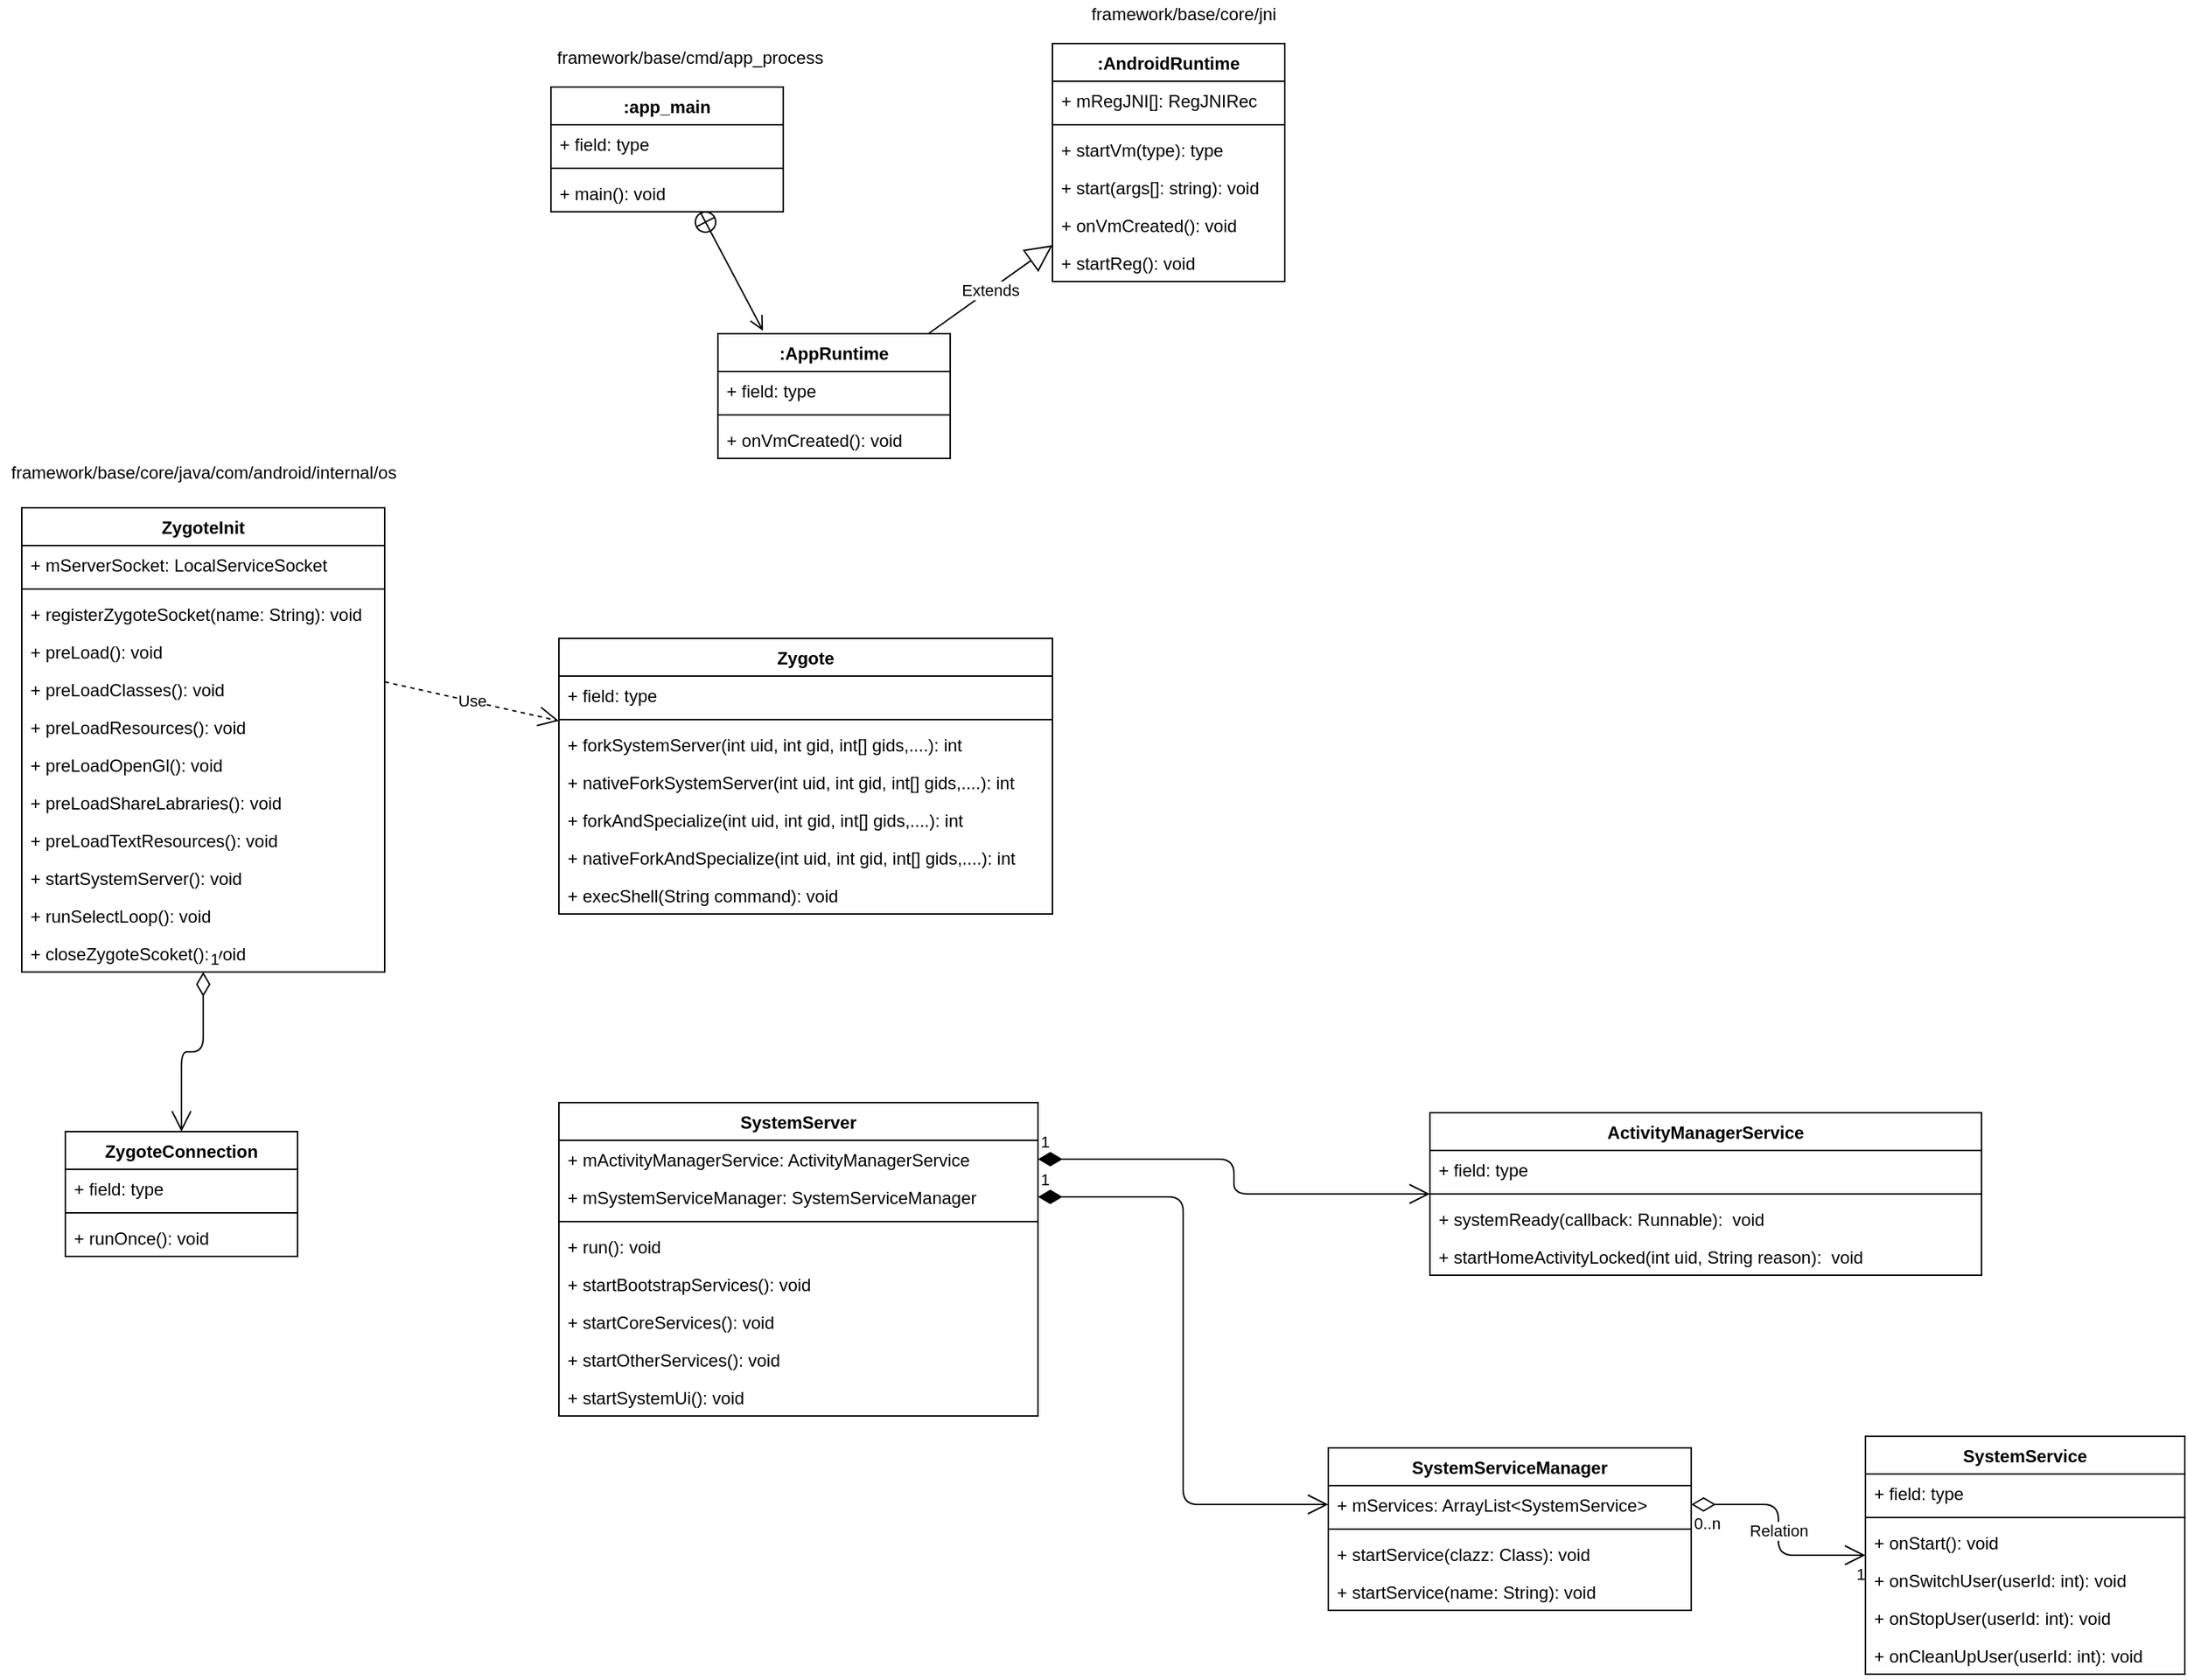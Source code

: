 <mxfile version="13.6.2" type="device"><diagram name="Page-1" id="e7e014a7-5840-1c2e-5031-d8a46d1fe8dd"><mxGraphModel dx="1102" dy="840" grid="1" gridSize="10" guides="1" tooltips="1" connect="1" arrows="1" fold="1" page="1" pageScale="1" pageWidth="1169" pageHeight="826" background="#ffffff" math="0" shadow="0"><root><mxCell id="0"/><mxCell id="1" parent="0"/><mxCell id="SBtnxyoegpc_kFOrvH8p-67" value="" style="endArrow=open;startArrow=circlePlus;endFill=0;startFill=0;endSize=8;html=1;entryX=0.194;entryY=-0.023;entryDx=0;entryDy=0;entryPerimeter=0;" parent="1" source="SBtnxyoegpc_kFOrvH8p-42" target="SBtnxyoegpc_kFOrvH8p-46" edge="1"><mxGeometry width="160" relative="1" as="geometry"><mxPoint x="564.55" y="160" as="sourcePoint"/><mxPoint x="724.55" y="160" as="targetPoint"/></mxGeometry></mxCell><mxCell id="SBtnxyoegpc_kFOrvH8p-50" value=":AndroidRuntime" style="swimlane;fontStyle=1;align=center;verticalAlign=top;childLayout=stackLayout;horizontal=1;startSize=26;horizontalStack=0;resizeParent=1;resizeParentMax=0;resizeLast=0;collapsible=1;marginBottom=0;" parent="1" vertex="1"><mxGeometry x="800" y="70" width="160" height="164" as="geometry"/></mxCell><mxCell id="SBtnxyoegpc_kFOrvH8p-51" value="+ mRegJNI[]: RegJNIRec" style="text;strokeColor=none;fillColor=none;align=left;verticalAlign=top;spacingLeft=4;spacingRight=4;overflow=hidden;rotatable=0;points=[[0,0.5],[1,0.5]];portConstraint=eastwest;" parent="SBtnxyoegpc_kFOrvH8p-50" vertex="1"><mxGeometry y="26" width="160" height="26" as="geometry"/></mxCell><mxCell id="SBtnxyoegpc_kFOrvH8p-52" value="" style="line;strokeWidth=1;fillColor=none;align=left;verticalAlign=middle;spacingTop=-1;spacingLeft=3;spacingRight=3;rotatable=0;labelPosition=right;points=[];portConstraint=eastwest;" parent="SBtnxyoegpc_kFOrvH8p-50" vertex="1"><mxGeometry y="52" width="160" height="8" as="geometry"/></mxCell><mxCell id="SBtnxyoegpc_kFOrvH8p-53" value="+ startVm(type): type" style="text;strokeColor=none;fillColor=none;align=left;verticalAlign=top;spacingLeft=4;spacingRight=4;overflow=hidden;rotatable=0;points=[[0,0.5],[1,0.5]];portConstraint=eastwest;" parent="SBtnxyoegpc_kFOrvH8p-50" vertex="1"><mxGeometry y="60" width="160" height="26" as="geometry"/></mxCell><mxCell id="uvKtRD8H-ber9GSUX6Bs-1" value="+ start(args[]: string): void" style="text;strokeColor=none;fillColor=none;align=left;verticalAlign=top;spacingLeft=4;spacingRight=4;overflow=hidden;rotatable=0;points=[[0,0.5],[1,0.5]];portConstraint=eastwest;" vertex="1" parent="SBtnxyoegpc_kFOrvH8p-50"><mxGeometry y="86" width="160" height="26" as="geometry"/></mxCell><mxCell id="uvKtRD8H-ber9GSUX6Bs-2" value="+ onVmCreated(): void" style="text;strokeColor=none;fillColor=none;align=left;verticalAlign=top;spacingLeft=4;spacingRight=4;overflow=hidden;rotatable=0;points=[[0,0.5],[1,0.5]];portConstraint=eastwest;" vertex="1" parent="SBtnxyoegpc_kFOrvH8p-50"><mxGeometry y="112" width="160" height="26" as="geometry"/></mxCell><mxCell id="uvKtRD8H-ber9GSUX6Bs-3" value="+ startReg(): void" style="text;strokeColor=none;fillColor=none;align=left;verticalAlign=top;spacingLeft=4;spacingRight=4;overflow=hidden;rotatable=0;points=[[0,0.5],[1,0.5]];portConstraint=eastwest;" vertex="1" parent="SBtnxyoegpc_kFOrvH8p-50"><mxGeometry y="138" width="160" height="26" as="geometry"/></mxCell><mxCell id="SBtnxyoegpc_kFOrvH8p-54" value="ZygoteInit" style="swimlane;fontStyle=1;align=center;verticalAlign=top;childLayout=stackLayout;horizontal=1;startSize=26;horizontalStack=0;resizeParent=1;resizeParentMax=0;resizeLast=0;collapsible=1;marginBottom=0;" parent="1" vertex="1"><mxGeometry x="90" y="390" width="250" height="320" as="geometry"/></mxCell><mxCell id="SBtnxyoegpc_kFOrvH8p-55" value="+ mServerSocket: LocalServiceSocket" style="text;strokeColor=none;fillColor=none;align=left;verticalAlign=top;spacingLeft=4;spacingRight=4;overflow=hidden;rotatable=0;points=[[0,0.5],[1,0.5]];portConstraint=eastwest;" parent="SBtnxyoegpc_kFOrvH8p-54" vertex="1"><mxGeometry y="26" width="250" height="26" as="geometry"/></mxCell><mxCell id="SBtnxyoegpc_kFOrvH8p-56" value="" style="line;strokeWidth=1;fillColor=none;align=left;verticalAlign=middle;spacingTop=-1;spacingLeft=3;spacingRight=3;rotatable=0;labelPosition=right;points=[];portConstraint=eastwest;" parent="SBtnxyoegpc_kFOrvH8p-54" vertex="1"><mxGeometry y="52" width="250" height="8" as="geometry"/></mxCell><mxCell id="SBtnxyoegpc_kFOrvH8p-57" value="+ registerZygoteSocket(name: String): void" style="text;strokeColor=none;fillColor=none;align=left;verticalAlign=top;spacingLeft=4;spacingRight=4;overflow=hidden;rotatable=0;points=[[0,0.5],[1,0.5]];portConstraint=eastwest;" parent="SBtnxyoegpc_kFOrvH8p-54" vertex="1"><mxGeometry y="60" width="250" height="26" as="geometry"/></mxCell><mxCell id="uvKtRD8H-ber9GSUX6Bs-4" value="+ preLoad(): void" style="text;strokeColor=none;fillColor=none;align=left;verticalAlign=top;spacingLeft=4;spacingRight=4;overflow=hidden;rotatable=0;points=[[0,0.5],[1,0.5]];portConstraint=eastwest;" vertex="1" parent="SBtnxyoegpc_kFOrvH8p-54"><mxGeometry y="86" width="250" height="26" as="geometry"/></mxCell><mxCell id="uvKtRD8H-ber9GSUX6Bs-5" value="+ preLoadClasses(): void" style="text;strokeColor=none;fillColor=none;align=left;verticalAlign=top;spacingLeft=4;spacingRight=4;overflow=hidden;rotatable=0;points=[[0,0.5],[1,0.5]];portConstraint=eastwest;" vertex="1" parent="SBtnxyoegpc_kFOrvH8p-54"><mxGeometry y="112" width="250" height="26" as="geometry"/></mxCell><mxCell id="uvKtRD8H-ber9GSUX6Bs-6" value="+ preLoadResources(): void" style="text;strokeColor=none;fillColor=none;align=left;verticalAlign=top;spacingLeft=4;spacingRight=4;overflow=hidden;rotatable=0;points=[[0,0.5],[1,0.5]];portConstraint=eastwest;" vertex="1" parent="SBtnxyoegpc_kFOrvH8p-54"><mxGeometry y="138" width="250" height="26" as="geometry"/></mxCell><mxCell id="uvKtRD8H-ber9GSUX6Bs-7" value="+ preLoadOpenGl(): void" style="text;strokeColor=none;fillColor=none;align=left;verticalAlign=top;spacingLeft=4;spacingRight=4;overflow=hidden;rotatable=0;points=[[0,0.5],[1,0.5]];portConstraint=eastwest;" vertex="1" parent="SBtnxyoegpc_kFOrvH8p-54"><mxGeometry y="164" width="250" height="26" as="geometry"/></mxCell><mxCell id="uvKtRD8H-ber9GSUX6Bs-8" value="+ preLoadShareLabraries(): void" style="text;strokeColor=none;fillColor=none;align=left;verticalAlign=top;spacingLeft=4;spacingRight=4;overflow=hidden;rotatable=0;points=[[0,0.5],[1,0.5]];portConstraint=eastwest;" vertex="1" parent="SBtnxyoegpc_kFOrvH8p-54"><mxGeometry y="190" width="250" height="26" as="geometry"/></mxCell><mxCell id="uvKtRD8H-ber9GSUX6Bs-9" value="+ preLoadTextResources(): void" style="text;strokeColor=none;fillColor=none;align=left;verticalAlign=top;spacingLeft=4;spacingRight=4;overflow=hidden;rotatable=0;points=[[0,0.5],[1,0.5]];portConstraint=eastwest;" vertex="1" parent="SBtnxyoegpc_kFOrvH8p-54"><mxGeometry y="216" width="250" height="26" as="geometry"/></mxCell><mxCell id="uvKtRD8H-ber9GSUX6Bs-10" value="+ startSystemServer(): void" style="text;strokeColor=none;fillColor=none;align=left;verticalAlign=top;spacingLeft=4;spacingRight=4;overflow=hidden;rotatable=0;points=[[0,0.5],[1,0.5]];portConstraint=eastwest;" vertex="1" parent="SBtnxyoegpc_kFOrvH8p-54"><mxGeometry y="242" width="250" height="26" as="geometry"/></mxCell><mxCell id="uvKtRD8H-ber9GSUX6Bs-11" value="+ runSelectLoop(): void" style="text;strokeColor=none;fillColor=none;align=left;verticalAlign=top;spacingLeft=4;spacingRight=4;overflow=hidden;rotatable=0;points=[[0,0.5],[1,0.5]];portConstraint=eastwest;" vertex="1" parent="SBtnxyoegpc_kFOrvH8p-54"><mxGeometry y="268" width="250" height="26" as="geometry"/></mxCell><mxCell id="uvKtRD8H-ber9GSUX6Bs-12" value="+ closeZygoteScoket(): void" style="text;strokeColor=none;fillColor=none;align=left;verticalAlign=top;spacingLeft=4;spacingRight=4;overflow=hidden;rotatable=0;points=[[0,0.5],[1,0.5]];portConstraint=eastwest;" vertex="1" parent="SBtnxyoegpc_kFOrvH8p-54"><mxGeometry y="294" width="250" height="26" as="geometry"/></mxCell><mxCell id="SBtnxyoegpc_kFOrvH8p-58" value="Zygote" style="swimlane;fontStyle=1;align=center;verticalAlign=top;childLayout=stackLayout;horizontal=1;startSize=26;horizontalStack=0;resizeParent=1;resizeParentMax=0;resizeLast=0;collapsible=1;marginBottom=0;" parent="1" vertex="1"><mxGeometry x="460" y="480" width="340" height="190" as="geometry"/></mxCell><mxCell id="SBtnxyoegpc_kFOrvH8p-59" value="+ field: type" style="text;strokeColor=none;fillColor=none;align=left;verticalAlign=top;spacingLeft=4;spacingRight=4;overflow=hidden;rotatable=0;points=[[0,0.5],[1,0.5]];portConstraint=eastwest;" parent="SBtnxyoegpc_kFOrvH8p-58" vertex="1"><mxGeometry y="26" width="340" height="26" as="geometry"/></mxCell><mxCell id="SBtnxyoegpc_kFOrvH8p-60" value="" style="line;strokeWidth=1;fillColor=none;align=left;verticalAlign=middle;spacingTop=-1;spacingLeft=3;spacingRight=3;rotatable=0;labelPosition=right;points=[];portConstraint=eastwest;" parent="SBtnxyoegpc_kFOrvH8p-58" vertex="1"><mxGeometry y="52" width="340" height="8" as="geometry"/></mxCell><mxCell id="SBtnxyoegpc_kFOrvH8p-61" value="+ forkSystemServer(int uid, int gid, int[] gids,....): int" style="text;strokeColor=none;fillColor=none;align=left;verticalAlign=top;spacingLeft=4;spacingRight=4;overflow=hidden;rotatable=0;points=[[0,0.5],[1,0.5]];portConstraint=eastwest;" parent="SBtnxyoegpc_kFOrvH8p-58" vertex="1"><mxGeometry y="60" width="340" height="26" as="geometry"/></mxCell><mxCell id="uvKtRD8H-ber9GSUX6Bs-14" value="+ nativeForkSystemServer(int uid, int gid, int[] gids,....): int" style="text;strokeColor=none;fillColor=none;align=left;verticalAlign=top;spacingLeft=4;spacingRight=4;overflow=hidden;rotatable=0;points=[[0,0.5],[1,0.5]];portConstraint=eastwest;" vertex="1" parent="SBtnxyoegpc_kFOrvH8p-58"><mxGeometry y="86" width="340" height="26" as="geometry"/></mxCell><mxCell id="uvKtRD8H-ber9GSUX6Bs-13" value="+ forkAndSpecialize(int uid, int gid, int[] gids,....): int" style="text;strokeColor=none;fillColor=none;align=left;verticalAlign=top;spacingLeft=4;spacingRight=4;overflow=hidden;rotatable=0;points=[[0,0.5],[1,0.5]];portConstraint=eastwest;" vertex="1" parent="SBtnxyoegpc_kFOrvH8p-58"><mxGeometry y="112" width="340" height="26" as="geometry"/></mxCell><mxCell id="uvKtRD8H-ber9GSUX6Bs-15" value="+ nativeForkAndSpecialize(int uid, int gid, int[] gids,....): int" style="text;strokeColor=none;fillColor=none;align=left;verticalAlign=top;spacingLeft=4;spacingRight=4;overflow=hidden;rotatable=0;points=[[0,0.5],[1,0.5]];portConstraint=eastwest;" vertex="1" parent="SBtnxyoegpc_kFOrvH8p-58"><mxGeometry y="138" width="340" height="26" as="geometry"/></mxCell><mxCell id="uvKtRD8H-ber9GSUX6Bs-16" value="+ execShell(String command): void" style="text;strokeColor=none;fillColor=none;align=left;verticalAlign=top;spacingLeft=4;spacingRight=4;overflow=hidden;rotatable=0;points=[[0,0.5],[1,0.5]];portConstraint=eastwest;" vertex="1" parent="SBtnxyoegpc_kFOrvH8p-58"><mxGeometry y="164" width="340" height="26" as="geometry"/></mxCell><mxCell id="SBtnxyoegpc_kFOrvH8p-68" value="SystemServer" style="swimlane;fontStyle=1;align=center;verticalAlign=top;childLayout=stackLayout;horizontal=1;startSize=26;horizontalStack=0;resizeParent=1;resizeParentMax=0;resizeLast=0;collapsible=1;marginBottom=0;" parent="1" vertex="1"><mxGeometry x="460" y="800" width="330" height="216" as="geometry"/></mxCell><mxCell id="SBtnxyoegpc_kFOrvH8p-69" value="+ mActivityManagerService: ActivityManagerService" style="text;strokeColor=none;fillColor=none;align=left;verticalAlign=top;spacingLeft=4;spacingRight=4;overflow=hidden;rotatable=0;points=[[0,0.5],[1,0.5]];portConstraint=eastwest;" parent="SBtnxyoegpc_kFOrvH8p-68" vertex="1"><mxGeometry y="26" width="330" height="26" as="geometry"/></mxCell><mxCell id="uvKtRD8H-ber9GSUX6Bs-32" value="+ mSystemServiceManager: SystemServiceManager" style="text;strokeColor=none;fillColor=none;align=left;verticalAlign=top;spacingLeft=4;spacingRight=4;overflow=hidden;rotatable=0;points=[[0,0.5],[1,0.5]];portConstraint=eastwest;" vertex="1" parent="SBtnxyoegpc_kFOrvH8p-68"><mxGeometry y="52" width="330" height="26" as="geometry"/></mxCell><mxCell id="SBtnxyoegpc_kFOrvH8p-70" value="" style="line;strokeWidth=1;fillColor=none;align=left;verticalAlign=middle;spacingTop=-1;spacingLeft=3;spacingRight=3;rotatable=0;labelPosition=right;points=[];portConstraint=eastwest;" parent="SBtnxyoegpc_kFOrvH8p-68" vertex="1"><mxGeometry y="78" width="330" height="8" as="geometry"/></mxCell><mxCell id="SBtnxyoegpc_kFOrvH8p-71" value="+ run(): void" style="text;strokeColor=none;fillColor=none;align=left;verticalAlign=top;spacingLeft=4;spacingRight=4;overflow=hidden;rotatable=0;points=[[0,0.5],[1,0.5]];portConstraint=eastwest;" parent="SBtnxyoegpc_kFOrvH8p-68" vertex="1"><mxGeometry y="86" width="330" height="26" as="geometry"/></mxCell><mxCell id="uvKtRD8H-ber9GSUX6Bs-17" value="+ startBootstrapServices(): void" style="text;strokeColor=none;fillColor=none;align=left;verticalAlign=top;spacingLeft=4;spacingRight=4;overflow=hidden;rotatable=0;points=[[0,0.5],[1,0.5]];portConstraint=eastwest;" vertex="1" parent="SBtnxyoegpc_kFOrvH8p-68"><mxGeometry y="112" width="330" height="26" as="geometry"/></mxCell><mxCell id="uvKtRD8H-ber9GSUX6Bs-18" value="+ startCoreServices(): void" style="text;strokeColor=none;fillColor=none;align=left;verticalAlign=top;spacingLeft=4;spacingRight=4;overflow=hidden;rotatable=0;points=[[0,0.5],[1,0.5]];portConstraint=eastwest;" vertex="1" parent="SBtnxyoegpc_kFOrvH8p-68"><mxGeometry y="138" width="330" height="26" as="geometry"/></mxCell><mxCell id="uvKtRD8H-ber9GSUX6Bs-19" value="+ startOtherServices(): void" style="text;strokeColor=none;fillColor=none;align=left;verticalAlign=top;spacingLeft=4;spacingRight=4;overflow=hidden;rotatable=0;points=[[0,0.5],[1,0.5]];portConstraint=eastwest;" vertex="1" parent="SBtnxyoegpc_kFOrvH8p-68"><mxGeometry y="164" width="330" height="26" as="geometry"/></mxCell><mxCell id="uvKtRD8H-ber9GSUX6Bs-37" value="+ startSystemUi(): void" style="text;strokeColor=none;fillColor=none;align=left;verticalAlign=top;spacingLeft=4;spacingRight=4;overflow=hidden;rotatable=0;points=[[0,0.5],[1,0.5]];portConstraint=eastwest;" vertex="1" parent="SBtnxyoegpc_kFOrvH8p-68"><mxGeometry y="190" width="330" height="26" as="geometry"/></mxCell><mxCell id="SBtnxyoegpc_kFOrvH8p-62" value="ZygoteConnection" style="swimlane;fontStyle=1;align=center;verticalAlign=top;childLayout=stackLayout;horizontal=1;startSize=26;horizontalStack=0;resizeParent=1;resizeParentMax=0;resizeLast=0;collapsible=1;marginBottom=0;" parent="1" vertex="1"><mxGeometry x="120" y="820" width="160" height="86" as="geometry"/></mxCell><mxCell id="SBtnxyoegpc_kFOrvH8p-63" value="+ field: type" style="text;strokeColor=none;fillColor=none;align=left;verticalAlign=top;spacingLeft=4;spacingRight=4;overflow=hidden;rotatable=0;points=[[0,0.5],[1,0.5]];portConstraint=eastwest;" parent="SBtnxyoegpc_kFOrvH8p-62" vertex="1"><mxGeometry y="26" width="160" height="26" as="geometry"/></mxCell><mxCell id="SBtnxyoegpc_kFOrvH8p-64" value="" style="line;strokeWidth=1;fillColor=none;align=left;verticalAlign=middle;spacingTop=-1;spacingLeft=3;spacingRight=3;rotatable=0;labelPosition=right;points=[];portConstraint=eastwest;" parent="SBtnxyoegpc_kFOrvH8p-62" vertex="1"><mxGeometry y="52" width="160" height="8" as="geometry"/></mxCell><mxCell id="SBtnxyoegpc_kFOrvH8p-65" value="+ runOnce(): void" style="text;strokeColor=none;fillColor=none;align=left;verticalAlign=top;spacingLeft=4;spacingRight=4;overflow=hidden;rotatable=0;points=[[0,0.5],[1,0.5]];portConstraint=eastwest;" parent="SBtnxyoegpc_kFOrvH8p-62" vertex="1"><mxGeometry y="60" width="160" height="26" as="geometry"/></mxCell><mxCell id="uvKtRD8H-ber9GSUX6Bs-20" value="Use" style="endArrow=open;endSize=12;dashed=1;html=1;" edge="1" parent="1" target="SBtnxyoegpc_kFOrvH8p-58"><mxGeometry width="160" relative="1" as="geometry"><mxPoint x="340" y="510" as="sourcePoint"/><mxPoint x="500" y="510" as="targetPoint"/></mxGeometry></mxCell><mxCell id="uvKtRD8H-ber9GSUX6Bs-23" value="1" style="endArrow=open;html=1;endSize=12;startArrow=diamondThin;startSize=14;startFill=0;edgeStyle=orthogonalEdgeStyle;align=left;verticalAlign=bottom;" edge="1" parent="1" source="SBtnxyoegpc_kFOrvH8p-54" target="SBtnxyoegpc_kFOrvH8p-62"><mxGeometry x="-1" y="3" relative="1" as="geometry"><mxPoint x="190" y="700" as="sourcePoint"/><mxPoint x="350" y="700" as="targetPoint"/></mxGeometry></mxCell><mxCell id="uvKtRD8H-ber9GSUX6Bs-44" value="Relation" style="endArrow=open;html=1;endSize=12;startArrow=diamondThin;startSize=14;startFill=0;edgeStyle=orthogonalEdgeStyle;" edge="1" parent="1" source="uvKtRD8H-ber9GSUX6Bs-29" target="uvKtRD8H-ber9GSUX6Bs-40"><mxGeometry relative="1" as="geometry"><mxPoint x="1200" y="1076" as="sourcePoint"/><mxPoint x="1360" y="1076" as="targetPoint"/></mxGeometry></mxCell><mxCell id="uvKtRD8H-ber9GSUX6Bs-45" value="0..n" style="edgeLabel;resizable=0;html=1;align=left;verticalAlign=top;" connectable="0" vertex="1" parent="uvKtRD8H-ber9GSUX6Bs-44"><mxGeometry x="-1" relative="1" as="geometry"/></mxCell><mxCell id="uvKtRD8H-ber9GSUX6Bs-46" value="1" style="edgeLabel;resizable=0;html=1;align=right;verticalAlign=top;" connectable="0" vertex="1" parent="uvKtRD8H-ber9GSUX6Bs-44"><mxGeometry x="1" relative="1" as="geometry"/></mxCell><mxCell id="uvKtRD8H-ber9GSUX6Bs-50" value="1" style="endArrow=open;html=1;endSize=12;startArrow=diamondThin;startSize=14;startFill=1;edgeStyle=orthogonalEdgeStyle;align=left;verticalAlign=bottom;" edge="1" parent="1" source="SBtnxyoegpc_kFOrvH8p-69" target="uvKtRD8H-ber9GSUX6Bs-24"><mxGeometry x="-1" y="3" relative="1" as="geometry"><mxPoint x="780" y="840" as="sourcePoint"/><mxPoint x="940" y="840" as="targetPoint"/></mxGeometry></mxCell><mxCell id="SBtnxyoegpc_kFOrvH8p-42" value=":app_main" style="swimlane;fontStyle=1;align=center;verticalAlign=top;childLayout=stackLayout;horizontal=1;startSize=26;horizontalStack=0;resizeParent=1;resizeParentMax=0;resizeLast=0;collapsible=1;marginBottom=0;" parent="1" vertex="1"><mxGeometry x="454.55" y="100" width="160" height="86" as="geometry"/></mxCell><mxCell id="SBtnxyoegpc_kFOrvH8p-43" value="+ field: type" style="text;strokeColor=none;fillColor=none;align=left;verticalAlign=top;spacingLeft=4;spacingRight=4;overflow=hidden;rotatable=0;points=[[0,0.5],[1,0.5]];portConstraint=eastwest;" parent="SBtnxyoegpc_kFOrvH8p-42" vertex="1"><mxGeometry y="26" width="160" height="26" as="geometry"/></mxCell><mxCell id="SBtnxyoegpc_kFOrvH8p-44" value="" style="line;strokeWidth=1;fillColor=none;align=left;verticalAlign=middle;spacingTop=-1;spacingLeft=3;spacingRight=3;rotatable=0;labelPosition=right;points=[];portConstraint=eastwest;" parent="SBtnxyoegpc_kFOrvH8p-42" vertex="1"><mxGeometry y="52" width="160" height="8" as="geometry"/></mxCell><mxCell id="SBtnxyoegpc_kFOrvH8p-45" value="+ main(): void" style="text;strokeColor=none;fillColor=none;align=left;verticalAlign=top;spacingLeft=4;spacingRight=4;overflow=hidden;rotatable=0;points=[[0,0.5],[1,0.5]];portConstraint=eastwest;" parent="SBtnxyoegpc_kFOrvH8p-42" vertex="1"><mxGeometry y="60" width="160" height="26" as="geometry"/></mxCell><mxCell id="SBtnxyoegpc_kFOrvH8p-46" value=":AppRuntime" style="swimlane;fontStyle=1;align=center;verticalAlign=top;childLayout=stackLayout;horizontal=1;startSize=26;horizontalStack=0;resizeParent=1;resizeParentMax=0;resizeLast=0;collapsible=1;marginBottom=0;" parent="1" vertex="1"><mxGeometry x="569.55" y="270" width="160" height="86" as="geometry"/></mxCell><mxCell id="SBtnxyoegpc_kFOrvH8p-66" value="Extends" style="endArrow=block;endSize=16;endFill=0;html=1;" parent="SBtnxyoegpc_kFOrvH8p-46" target="SBtnxyoegpc_kFOrvH8p-50" edge="1"><mxGeometry width="160" relative="1" as="geometry"><mxPoint x="145" as="sourcePoint"/><mxPoint x="305" as="targetPoint"/></mxGeometry></mxCell><mxCell id="SBtnxyoegpc_kFOrvH8p-47" value="+ field: type" style="text;strokeColor=none;fillColor=none;align=left;verticalAlign=top;spacingLeft=4;spacingRight=4;overflow=hidden;rotatable=0;points=[[0,0.5],[1,0.5]];portConstraint=eastwest;" parent="SBtnxyoegpc_kFOrvH8p-46" vertex="1"><mxGeometry y="26" width="160" height="26" as="geometry"/></mxCell><mxCell id="SBtnxyoegpc_kFOrvH8p-48" value="" style="line;strokeWidth=1;fillColor=none;align=left;verticalAlign=middle;spacingTop=-1;spacingLeft=3;spacingRight=3;rotatable=0;labelPosition=right;points=[];portConstraint=eastwest;" parent="SBtnxyoegpc_kFOrvH8p-46" vertex="1"><mxGeometry y="52" width="160" height="8" as="geometry"/></mxCell><mxCell id="SBtnxyoegpc_kFOrvH8p-49" value="+ onVmCreated(): void" style="text;strokeColor=none;fillColor=none;align=left;verticalAlign=top;spacingLeft=4;spacingRight=4;overflow=hidden;rotatable=0;points=[[0,0.5],[1,0.5]];portConstraint=eastwest;" parent="SBtnxyoegpc_kFOrvH8p-46" vertex="1"><mxGeometry y="60" width="160" height="26" as="geometry"/></mxCell><mxCell id="uvKtRD8H-ber9GSUX6Bs-28" value="SystemServiceManager" style="swimlane;fontStyle=1;align=center;verticalAlign=top;childLayout=stackLayout;horizontal=1;startSize=26;horizontalStack=0;resizeParent=1;resizeParentMax=0;resizeLast=0;collapsible=1;marginBottom=0;" vertex="1" parent="1"><mxGeometry x="990" y="1038" width="250" height="112" as="geometry"/></mxCell><mxCell id="uvKtRD8H-ber9GSUX6Bs-29" value="+ mServices: ArrayList&lt;SystemService&gt;" style="text;strokeColor=none;fillColor=none;align=left;verticalAlign=top;spacingLeft=4;spacingRight=4;overflow=hidden;rotatable=0;points=[[0,0.5],[1,0.5]];portConstraint=eastwest;" vertex="1" parent="uvKtRD8H-ber9GSUX6Bs-28"><mxGeometry y="26" width="250" height="26" as="geometry"/></mxCell><mxCell id="uvKtRD8H-ber9GSUX6Bs-30" value="" style="line;strokeWidth=1;fillColor=none;align=left;verticalAlign=middle;spacingTop=-1;spacingLeft=3;spacingRight=3;rotatable=0;labelPosition=right;points=[];portConstraint=eastwest;" vertex="1" parent="uvKtRD8H-ber9GSUX6Bs-28"><mxGeometry y="52" width="250" height="8" as="geometry"/></mxCell><mxCell id="uvKtRD8H-ber9GSUX6Bs-31" value="+ startService(clazz: Class): void" style="text;strokeColor=none;fillColor=none;align=left;verticalAlign=top;spacingLeft=4;spacingRight=4;overflow=hidden;rotatable=0;points=[[0,0.5],[1,0.5]];portConstraint=eastwest;" vertex="1" parent="uvKtRD8H-ber9GSUX6Bs-28"><mxGeometry y="60" width="250" height="26" as="geometry"/></mxCell><mxCell id="uvKtRD8H-ber9GSUX6Bs-39" value="+ startService(name: String): void" style="text;strokeColor=none;fillColor=none;align=left;verticalAlign=top;spacingLeft=4;spacingRight=4;overflow=hidden;rotatable=0;points=[[0,0.5],[1,0.5]];portConstraint=eastwest;" vertex="1" parent="uvKtRD8H-ber9GSUX6Bs-28"><mxGeometry y="86" width="250" height="26" as="geometry"/></mxCell><mxCell id="uvKtRD8H-ber9GSUX6Bs-40" value="SystemService" style="swimlane;fontStyle=1;align=center;verticalAlign=top;childLayout=stackLayout;horizontal=1;startSize=26;horizontalStack=0;resizeParent=1;resizeParentMax=0;resizeLast=0;collapsible=1;marginBottom=0;" vertex="1" parent="1"><mxGeometry x="1360" y="1030" width="220" height="164" as="geometry"/></mxCell><mxCell id="uvKtRD8H-ber9GSUX6Bs-41" value="+ field: type" style="text;strokeColor=none;fillColor=none;align=left;verticalAlign=top;spacingLeft=4;spacingRight=4;overflow=hidden;rotatable=0;points=[[0,0.5],[1,0.5]];portConstraint=eastwest;" vertex="1" parent="uvKtRD8H-ber9GSUX6Bs-40"><mxGeometry y="26" width="220" height="26" as="geometry"/></mxCell><mxCell id="uvKtRD8H-ber9GSUX6Bs-42" value="" style="line;strokeWidth=1;fillColor=none;align=left;verticalAlign=middle;spacingTop=-1;spacingLeft=3;spacingRight=3;rotatable=0;labelPosition=right;points=[];portConstraint=eastwest;" vertex="1" parent="uvKtRD8H-ber9GSUX6Bs-40"><mxGeometry y="52" width="220" height="8" as="geometry"/></mxCell><mxCell id="uvKtRD8H-ber9GSUX6Bs-43" value="+ onStart(): void" style="text;strokeColor=none;fillColor=none;align=left;verticalAlign=top;spacingLeft=4;spacingRight=4;overflow=hidden;rotatable=0;points=[[0,0.5],[1,0.5]];portConstraint=eastwest;" vertex="1" parent="uvKtRD8H-ber9GSUX6Bs-40"><mxGeometry y="60" width="220" height="26" as="geometry"/></mxCell><mxCell id="uvKtRD8H-ber9GSUX6Bs-47" value="+ onSwitchUser(userId: int): void" style="text;strokeColor=none;fillColor=none;align=left;verticalAlign=top;spacingLeft=4;spacingRight=4;overflow=hidden;rotatable=0;points=[[0,0.5],[1,0.5]];portConstraint=eastwest;" vertex="1" parent="uvKtRD8H-ber9GSUX6Bs-40"><mxGeometry y="86" width="220" height="26" as="geometry"/></mxCell><mxCell id="uvKtRD8H-ber9GSUX6Bs-48" value="+ onStopUser(userId: int): void" style="text;strokeColor=none;fillColor=none;align=left;verticalAlign=top;spacingLeft=4;spacingRight=4;overflow=hidden;rotatable=0;points=[[0,0.5],[1,0.5]];portConstraint=eastwest;" vertex="1" parent="uvKtRD8H-ber9GSUX6Bs-40"><mxGeometry y="112" width="220" height="26" as="geometry"/></mxCell><mxCell id="uvKtRD8H-ber9GSUX6Bs-49" value="+ onCleanUpUser(userId: int): void" style="text;strokeColor=none;fillColor=none;align=left;verticalAlign=top;spacingLeft=4;spacingRight=4;overflow=hidden;rotatable=0;points=[[0,0.5],[1,0.5]];portConstraint=eastwest;" vertex="1" parent="uvKtRD8H-ber9GSUX6Bs-40"><mxGeometry y="138" width="220" height="26" as="geometry"/></mxCell><mxCell id="uvKtRD8H-ber9GSUX6Bs-24" value="ActivityManagerService" style="swimlane;fontStyle=1;align=center;verticalAlign=top;childLayout=stackLayout;horizontal=1;startSize=26;horizontalStack=0;resizeParent=1;resizeParentMax=0;resizeLast=0;collapsible=1;marginBottom=0;" vertex="1" parent="1"><mxGeometry x="1060" y="807" width="380" height="112" as="geometry"/></mxCell><mxCell id="uvKtRD8H-ber9GSUX6Bs-25" value="+ field: type" style="text;strokeColor=none;fillColor=none;align=left;verticalAlign=top;spacingLeft=4;spacingRight=4;overflow=hidden;rotatable=0;points=[[0,0.5],[1,0.5]];portConstraint=eastwest;" vertex="1" parent="uvKtRD8H-ber9GSUX6Bs-24"><mxGeometry y="26" width="380" height="26" as="geometry"/></mxCell><mxCell id="uvKtRD8H-ber9GSUX6Bs-26" value="" style="line;strokeWidth=1;fillColor=none;align=left;verticalAlign=middle;spacingTop=-1;spacingLeft=3;spacingRight=3;rotatable=0;labelPosition=right;points=[];portConstraint=eastwest;" vertex="1" parent="uvKtRD8H-ber9GSUX6Bs-24"><mxGeometry y="52" width="380" height="8" as="geometry"/></mxCell><mxCell id="uvKtRD8H-ber9GSUX6Bs-27" value="+ systemReady(callback: Runnable):  void" style="text;strokeColor=none;fillColor=none;align=left;verticalAlign=top;spacingLeft=4;spacingRight=4;overflow=hidden;rotatable=0;points=[[0,0.5],[1,0.5]];portConstraint=eastwest;" vertex="1" parent="uvKtRD8H-ber9GSUX6Bs-24"><mxGeometry y="60" width="380" height="26" as="geometry"/></mxCell><mxCell id="uvKtRD8H-ber9GSUX6Bs-38" value="+ startHomeActivityLocked(int uid, String reason):  void" style="text;strokeColor=none;fillColor=none;align=left;verticalAlign=top;spacingLeft=4;spacingRight=4;overflow=hidden;rotatable=0;points=[[0,0.5],[1,0.5]];portConstraint=eastwest;" vertex="1" parent="uvKtRD8H-ber9GSUX6Bs-24"><mxGeometry y="86" width="380" height="26" as="geometry"/></mxCell><mxCell id="uvKtRD8H-ber9GSUX6Bs-52" value="1" style="endArrow=open;html=1;endSize=12;startArrow=diamondThin;startSize=14;startFill=1;edgeStyle=orthogonalEdgeStyle;align=left;verticalAlign=bottom;entryX=0;entryY=0.5;entryDx=0;entryDy=0;" edge="1" parent="1" source="uvKtRD8H-ber9GSUX6Bs-32" target="uvKtRD8H-ber9GSUX6Bs-29"><mxGeometry x="-1" y="3" relative="1" as="geometry"><mxPoint x="790" y="880" as="sourcePoint"/><mxPoint x="950" y="880" as="targetPoint"/></mxGeometry></mxCell><mxCell id="uvKtRD8H-ber9GSUX6Bs-53" value="framework/base/cmd/app_process" style="text;html=1;align=center;verticalAlign=middle;resizable=0;points=[];autosize=1;" vertex="1" parent="1"><mxGeometry x="450" y="70" width="200" height="20" as="geometry"/></mxCell><mxCell id="uvKtRD8H-ber9GSUX6Bs-54" value="framework/base/core/jni" style="text;html=1;align=center;verticalAlign=middle;resizable=0;points=[];autosize=1;" vertex="1" parent="1"><mxGeometry x="820" y="40" width="140" height="20" as="geometry"/></mxCell><mxCell id="uvKtRD8H-ber9GSUX6Bs-55" value="framework/base/core/java/com/android/internal/os" style="text;html=1;align=center;verticalAlign=middle;resizable=0;points=[];autosize=1;" vertex="1" parent="1"><mxGeometry x="75" y="356" width="280" height="20" as="geometry"/></mxCell></root></mxGraphModel></diagram></mxfile>